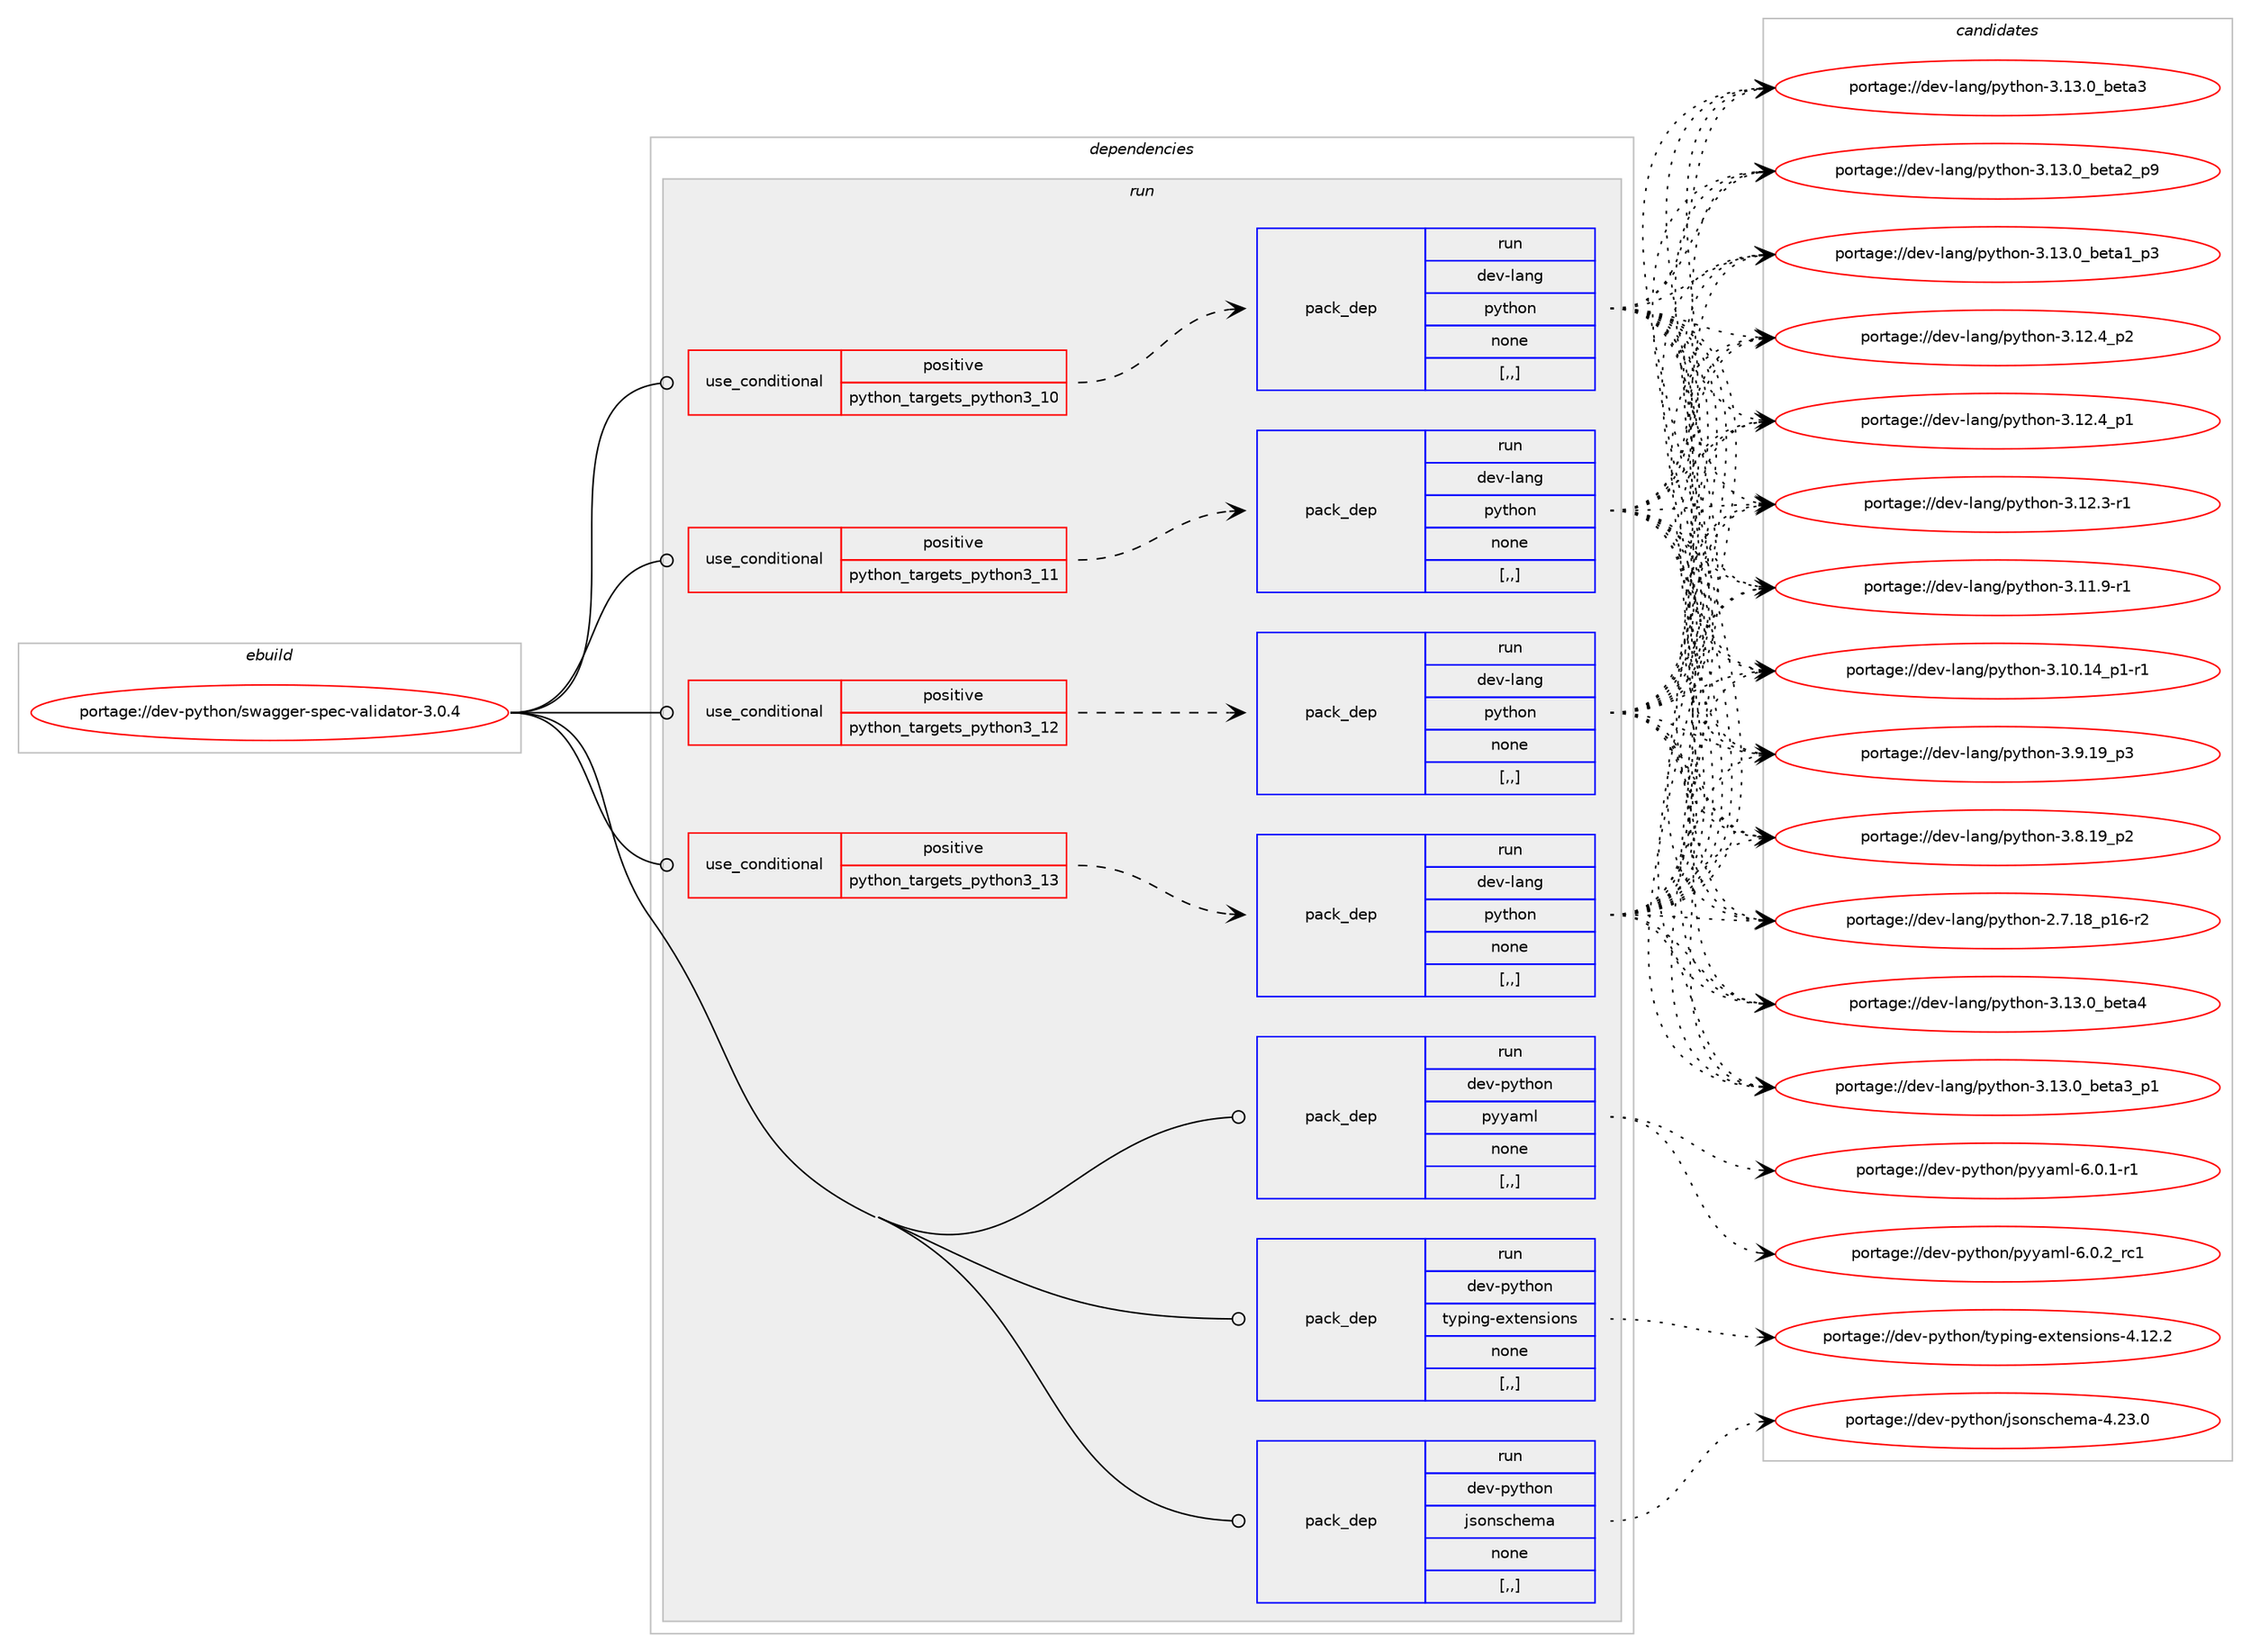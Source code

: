 digraph prolog {

# *************
# Graph options
# *************

newrank=true;
concentrate=true;
compound=true;
graph [rankdir=LR,fontname=Helvetica,fontsize=10,ranksep=1.5];#, ranksep=2.5, nodesep=0.2];
edge  [arrowhead=vee];
node  [fontname=Helvetica,fontsize=10];

# **********
# The ebuild
# **********

subgraph cluster_leftcol {
color=gray;
label=<<i>ebuild</i>>;
id [label="portage://dev-python/swagger-spec-validator-3.0.4", color=red, width=4, href="../dev-python/swagger-spec-validator-3.0.4.svg"];
}

# ****************
# The dependencies
# ****************

subgraph cluster_midcol {
color=gray;
label=<<i>dependencies</i>>;
subgraph cluster_compile {
fillcolor="#eeeeee";
style=filled;
label=<<i>compile</i>>;
}
subgraph cluster_compileandrun {
fillcolor="#eeeeee";
style=filled;
label=<<i>compile and run</i>>;
}
subgraph cluster_run {
fillcolor="#eeeeee";
style=filled;
label=<<i>run</i>>;
subgraph cond40314 {
dependency165382 [label=<<TABLE BORDER="0" CELLBORDER="1" CELLSPACING="0" CELLPADDING="4"><TR><TD ROWSPAN="3" CELLPADDING="10">use_conditional</TD></TR><TR><TD>positive</TD></TR><TR><TD>python_targets_python3_10</TD></TR></TABLE>>, shape=none, color=red];
subgraph pack123795 {
dependency165383 [label=<<TABLE BORDER="0" CELLBORDER="1" CELLSPACING="0" CELLPADDING="4" WIDTH="220"><TR><TD ROWSPAN="6" CELLPADDING="30">pack_dep</TD></TR><TR><TD WIDTH="110">run</TD></TR><TR><TD>dev-lang</TD></TR><TR><TD>python</TD></TR><TR><TD>none</TD></TR><TR><TD>[,,]</TD></TR></TABLE>>, shape=none, color=blue];
}
dependency165382:e -> dependency165383:w [weight=20,style="dashed",arrowhead="vee"];
}
id:e -> dependency165382:w [weight=20,style="solid",arrowhead="odot"];
subgraph cond40315 {
dependency165384 [label=<<TABLE BORDER="0" CELLBORDER="1" CELLSPACING="0" CELLPADDING="4"><TR><TD ROWSPAN="3" CELLPADDING="10">use_conditional</TD></TR><TR><TD>positive</TD></TR><TR><TD>python_targets_python3_11</TD></TR></TABLE>>, shape=none, color=red];
subgraph pack123796 {
dependency165385 [label=<<TABLE BORDER="0" CELLBORDER="1" CELLSPACING="0" CELLPADDING="4" WIDTH="220"><TR><TD ROWSPAN="6" CELLPADDING="30">pack_dep</TD></TR><TR><TD WIDTH="110">run</TD></TR><TR><TD>dev-lang</TD></TR><TR><TD>python</TD></TR><TR><TD>none</TD></TR><TR><TD>[,,]</TD></TR></TABLE>>, shape=none, color=blue];
}
dependency165384:e -> dependency165385:w [weight=20,style="dashed",arrowhead="vee"];
}
id:e -> dependency165384:w [weight=20,style="solid",arrowhead="odot"];
subgraph cond40316 {
dependency165386 [label=<<TABLE BORDER="0" CELLBORDER="1" CELLSPACING="0" CELLPADDING="4"><TR><TD ROWSPAN="3" CELLPADDING="10">use_conditional</TD></TR><TR><TD>positive</TD></TR><TR><TD>python_targets_python3_12</TD></TR></TABLE>>, shape=none, color=red];
subgraph pack123797 {
dependency165387 [label=<<TABLE BORDER="0" CELLBORDER="1" CELLSPACING="0" CELLPADDING="4" WIDTH="220"><TR><TD ROWSPAN="6" CELLPADDING="30">pack_dep</TD></TR><TR><TD WIDTH="110">run</TD></TR><TR><TD>dev-lang</TD></TR><TR><TD>python</TD></TR><TR><TD>none</TD></TR><TR><TD>[,,]</TD></TR></TABLE>>, shape=none, color=blue];
}
dependency165386:e -> dependency165387:w [weight=20,style="dashed",arrowhead="vee"];
}
id:e -> dependency165386:w [weight=20,style="solid",arrowhead="odot"];
subgraph cond40317 {
dependency165388 [label=<<TABLE BORDER="0" CELLBORDER="1" CELLSPACING="0" CELLPADDING="4"><TR><TD ROWSPAN="3" CELLPADDING="10">use_conditional</TD></TR><TR><TD>positive</TD></TR><TR><TD>python_targets_python3_13</TD></TR></TABLE>>, shape=none, color=red];
subgraph pack123798 {
dependency165389 [label=<<TABLE BORDER="0" CELLBORDER="1" CELLSPACING="0" CELLPADDING="4" WIDTH="220"><TR><TD ROWSPAN="6" CELLPADDING="30">pack_dep</TD></TR><TR><TD WIDTH="110">run</TD></TR><TR><TD>dev-lang</TD></TR><TR><TD>python</TD></TR><TR><TD>none</TD></TR><TR><TD>[,,]</TD></TR></TABLE>>, shape=none, color=blue];
}
dependency165388:e -> dependency165389:w [weight=20,style="dashed",arrowhead="vee"];
}
id:e -> dependency165388:w [weight=20,style="solid",arrowhead="odot"];
subgraph pack123799 {
dependency165390 [label=<<TABLE BORDER="0" CELLBORDER="1" CELLSPACING="0" CELLPADDING="4" WIDTH="220"><TR><TD ROWSPAN="6" CELLPADDING="30">pack_dep</TD></TR><TR><TD WIDTH="110">run</TD></TR><TR><TD>dev-python</TD></TR><TR><TD>jsonschema</TD></TR><TR><TD>none</TD></TR><TR><TD>[,,]</TD></TR></TABLE>>, shape=none, color=blue];
}
id:e -> dependency165390:w [weight=20,style="solid",arrowhead="odot"];
subgraph pack123800 {
dependency165391 [label=<<TABLE BORDER="0" CELLBORDER="1" CELLSPACING="0" CELLPADDING="4" WIDTH="220"><TR><TD ROWSPAN="6" CELLPADDING="30">pack_dep</TD></TR><TR><TD WIDTH="110">run</TD></TR><TR><TD>dev-python</TD></TR><TR><TD>pyyaml</TD></TR><TR><TD>none</TD></TR><TR><TD>[,,]</TD></TR></TABLE>>, shape=none, color=blue];
}
id:e -> dependency165391:w [weight=20,style="solid",arrowhead="odot"];
subgraph pack123801 {
dependency165392 [label=<<TABLE BORDER="0" CELLBORDER="1" CELLSPACING="0" CELLPADDING="4" WIDTH="220"><TR><TD ROWSPAN="6" CELLPADDING="30">pack_dep</TD></TR><TR><TD WIDTH="110">run</TD></TR><TR><TD>dev-python</TD></TR><TR><TD>typing-extensions</TD></TR><TR><TD>none</TD></TR><TR><TD>[,,]</TD></TR></TABLE>>, shape=none, color=blue];
}
id:e -> dependency165392:w [weight=20,style="solid",arrowhead="odot"];
}
}

# **************
# The candidates
# **************

subgraph cluster_choices {
rank=same;
color=gray;
label=<<i>candidates</i>>;

subgraph choice123795 {
color=black;
nodesep=1;
choice1001011184510897110103471121211161041111104551464951464895981011169752 [label="portage://dev-lang/python-3.13.0_beta4", color=red, width=4,href="../dev-lang/python-3.13.0_beta4.svg"];
choice10010111845108971101034711212111610411111045514649514648959810111697519511249 [label="portage://dev-lang/python-3.13.0_beta3_p1", color=red, width=4,href="../dev-lang/python-3.13.0_beta3_p1.svg"];
choice1001011184510897110103471121211161041111104551464951464895981011169751 [label="portage://dev-lang/python-3.13.0_beta3", color=red, width=4,href="../dev-lang/python-3.13.0_beta3.svg"];
choice10010111845108971101034711212111610411111045514649514648959810111697509511257 [label="portage://dev-lang/python-3.13.0_beta2_p9", color=red, width=4,href="../dev-lang/python-3.13.0_beta2_p9.svg"];
choice10010111845108971101034711212111610411111045514649514648959810111697499511251 [label="portage://dev-lang/python-3.13.0_beta1_p3", color=red, width=4,href="../dev-lang/python-3.13.0_beta1_p3.svg"];
choice100101118451089711010347112121116104111110455146495046529511250 [label="portage://dev-lang/python-3.12.4_p2", color=red, width=4,href="../dev-lang/python-3.12.4_p2.svg"];
choice100101118451089711010347112121116104111110455146495046529511249 [label="portage://dev-lang/python-3.12.4_p1", color=red, width=4,href="../dev-lang/python-3.12.4_p1.svg"];
choice100101118451089711010347112121116104111110455146495046514511449 [label="portage://dev-lang/python-3.12.3-r1", color=red, width=4,href="../dev-lang/python-3.12.3-r1.svg"];
choice100101118451089711010347112121116104111110455146494946574511449 [label="portage://dev-lang/python-3.11.9-r1", color=red, width=4,href="../dev-lang/python-3.11.9-r1.svg"];
choice100101118451089711010347112121116104111110455146494846495295112494511449 [label="portage://dev-lang/python-3.10.14_p1-r1", color=red, width=4,href="../dev-lang/python-3.10.14_p1-r1.svg"];
choice100101118451089711010347112121116104111110455146574649579511251 [label="portage://dev-lang/python-3.9.19_p3", color=red, width=4,href="../dev-lang/python-3.9.19_p3.svg"];
choice100101118451089711010347112121116104111110455146564649579511250 [label="portage://dev-lang/python-3.8.19_p2", color=red, width=4,href="../dev-lang/python-3.8.19_p2.svg"];
choice100101118451089711010347112121116104111110455046554649569511249544511450 [label="portage://dev-lang/python-2.7.18_p16-r2", color=red, width=4,href="../dev-lang/python-2.7.18_p16-r2.svg"];
dependency165383:e -> choice1001011184510897110103471121211161041111104551464951464895981011169752:w [style=dotted,weight="100"];
dependency165383:e -> choice10010111845108971101034711212111610411111045514649514648959810111697519511249:w [style=dotted,weight="100"];
dependency165383:e -> choice1001011184510897110103471121211161041111104551464951464895981011169751:w [style=dotted,weight="100"];
dependency165383:e -> choice10010111845108971101034711212111610411111045514649514648959810111697509511257:w [style=dotted,weight="100"];
dependency165383:e -> choice10010111845108971101034711212111610411111045514649514648959810111697499511251:w [style=dotted,weight="100"];
dependency165383:e -> choice100101118451089711010347112121116104111110455146495046529511250:w [style=dotted,weight="100"];
dependency165383:e -> choice100101118451089711010347112121116104111110455146495046529511249:w [style=dotted,weight="100"];
dependency165383:e -> choice100101118451089711010347112121116104111110455146495046514511449:w [style=dotted,weight="100"];
dependency165383:e -> choice100101118451089711010347112121116104111110455146494946574511449:w [style=dotted,weight="100"];
dependency165383:e -> choice100101118451089711010347112121116104111110455146494846495295112494511449:w [style=dotted,weight="100"];
dependency165383:e -> choice100101118451089711010347112121116104111110455146574649579511251:w [style=dotted,weight="100"];
dependency165383:e -> choice100101118451089711010347112121116104111110455146564649579511250:w [style=dotted,weight="100"];
dependency165383:e -> choice100101118451089711010347112121116104111110455046554649569511249544511450:w [style=dotted,weight="100"];
}
subgraph choice123796 {
color=black;
nodesep=1;
choice1001011184510897110103471121211161041111104551464951464895981011169752 [label="portage://dev-lang/python-3.13.0_beta4", color=red, width=4,href="../dev-lang/python-3.13.0_beta4.svg"];
choice10010111845108971101034711212111610411111045514649514648959810111697519511249 [label="portage://dev-lang/python-3.13.0_beta3_p1", color=red, width=4,href="../dev-lang/python-3.13.0_beta3_p1.svg"];
choice1001011184510897110103471121211161041111104551464951464895981011169751 [label="portage://dev-lang/python-3.13.0_beta3", color=red, width=4,href="../dev-lang/python-3.13.0_beta3.svg"];
choice10010111845108971101034711212111610411111045514649514648959810111697509511257 [label="portage://dev-lang/python-3.13.0_beta2_p9", color=red, width=4,href="../dev-lang/python-3.13.0_beta2_p9.svg"];
choice10010111845108971101034711212111610411111045514649514648959810111697499511251 [label="portage://dev-lang/python-3.13.0_beta1_p3", color=red, width=4,href="../dev-lang/python-3.13.0_beta1_p3.svg"];
choice100101118451089711010347112121116104111110455146495046529511250 [label="portage://dev-lang/python-3.12.4_p2", color=red, width=4,href="../dev-lang/python-3.12.4_p2.svg"];
choice100101118451089711010347112121116104111110455146495046529511249 [label="portage://dev-lang/python-3.12.4_p1", color=red, width=4,href="../dev-lang/python-3.12.4_p1.svg"];
choice100101118451089711010347112121116104111110455146495046514511449 [label="portage://dev-lang/python-3.12.3-r1", color=red, width=4,href="../dev-lang/python-3.12.3-r1.svg"];
choice100101118451089711010347112121116104111110455146494946574511449 [label="portage://dev-lang/python-3.11.9-r1", color=red, width=4,href="../dev-lang/python-3.11.9-r1.svg"];
choice100101118451089711010347112121116104111110455146494846495295112494511449 [label="portage://dev-lang/python-3.10.14_p1-r1", color=red, width=4,href="../dev-lang/python-3.10.14_p1-r1.svg"];
choice100101118451089711010347112121116104111110455146574649579511251 [label="portage://dev-lang/python-3.9.19_p3", color=red, width=4,href="../dev-lang/python-3.9.19_p3.svg"];
choice100101118451089711010347112121116104111110455146564649579511250 [label="portage://dev-lang/python-3.8.19_p2", color=red, width=4,href="../dev-lang/python-3.8.19_p2.svg"];
choice100101118451089711010347112121116104111110455046554649569511249544511450 [label="portage://dev-lang/python-2.7.18_p16-r2", color=red, width=4,href="../dev-lang/python-2.7.18_p16-r2.svg"];
dependency165385:e -> choice1001011184510897110103471121211161041111104551464951464895981011169752:w [style=dotted,weight="100"];
dependency165385:e -> choice10010111845108971101034711212111610411111045514649514648959810111697519511249:w [style=dotted,weight="100"];
dependency165385:e -> choice1001011184510897110103471121211161041111104551464951464895981011169751:w [style=dotted,weight="100"];
dependency165385:e -> choice10010111845108971101034711212111610411111045514649514648959810111697509511257:w [style=dotted,weight="100"];
dependency165385:e -> choice10010111845108971101034711212111610411111045514649514648959810111697499511251:w [style=dotted,weight="100"];
dependency165385:e -> choice100101118451089711010347112121116104111110455146495046529511250:w [style=dotted,weight="100"];
dependency165385:e -> choice100101118451089711010347112121116104111110455146495046529511249:w [style=dotted,weight="100"];
dependency165385:e -> choice100101118451089711010347112121116104111110455146495046514511449:w [style=dotted,weight="100"];
dependency165385:e -> choice100101118451089711010347112121116104111110455146494946574511449:w [style=dotted,weight="100"];
dependency165385:e -> choice100101118451089711010347112121116104111110455146494846495295112494511449:w [style=dotted,weight="100"];
dependency165385:e -> choice100101118451089711010347112121116104111110455146574649579511251:w [style=dotted,weight="100"];
dependency165385:e -> choice100101118451089711010347112121116104111110455146564649579511250:w [style=dotted,weight="100"];
dependency165385:e -> choice100101118451089711010347112121116104111110455046554649569511249544511450:w [style=dotted,weight="100"];
}
subgraph choice123797 {
color=black;
nodesep=1;
choice1001011184510897110103471121211161041111104551464951464895981011169752 [label="portage://dev-lang/python-3.13.0_beta4", color=red, width=4,href="../dev-lang/python-3.13.0_beta4.svg"];
choice10010111845108971101034711212111610411111045514649514648959810111697519511249 [label="portage://dev-lang/python-3.13.0_beta3_p1", color=red, width=4,href="../dev-lang/python-3.13.0_beta3_p1.svg"];
choice1001011184510897110103471121211161041111104551464951464895981011169751 [label="portage://dev-lang/python-3.13.0_beta3", color=red, width=4,href="../dev-lang/python-3.13.0_beta3.svg"];
choice10010111845108971101034711212111610411111045514649514648959810111697509511257 [label="portage://dev-lang/python-3.13.0_beta2_p9", color=red, width=4,href="../dev-lang/python-3.13.0_beta2_p9.svg"];
choice10010111845108971101034711212111610411111045514649514648959810111697499511251 [label="portage://dev-lang/python-3.13.0_beta1_p3", color=red, width=4,href="../dev-lang/python-3.13.0_beta1_p3.svg"];
choice100101118451089711010347112121116104111110455146495046529511250 [label="portage://dev-lang/python-3.12.4_p2", color=red, width=4,href="../dev-lang/python-3.12.4_p2.svg"];
choice100101118451089711010347112121116104111110455146495046529511249 [label="portage://dev-lang/python-3.12.4_p1", color=red, width=4,href="../dev-lang/python-3.12.4_p1.svg"];
choice100101118451089711010347112121116104111110455146495046514511449 [label="portage://dev-lang/python-3.12.3-r1", color=red, width=4,href="../dev-lang/python-3.12.3-r1.svg"];
choice100101118451089711010347112121116104111110455146494946574511449 [label="portage://dev-lang/python-3.11.9-r1", color=red, width=4,href="../dev-lang/python-3.11.9-r1.svg"];
choice100101118451089711010347112121116104111110455146494846495295112494511449 [label="portage://dev-lang/python-3.10.14_p1-r1", color=red, width=4,href="../dev-lang/python-3.10.14_p1-r1.svg"];
choice100101118451089711010347112121116104111110455146574649579511251 [label="portage://dev-lang/python-3.9.19_p3", color=red, width=4,href="../dev-lang/python-3.9.19_p3.svg"];
choice100101118451089711010347112121116104111110455146564649579511250 [label="portage://dev-lang/python-3.8.19_p2", color=red, width=4,href="../dev-lang/python-3.8.19_p2.svg"];
choice100101118451089711010347112121116104111110455046554649569511249544511450 [label="portage://dev-lang/python-2.7.18_p16-r2", color=red, width=4,href="../dev-lang/python-2.7.18_p16-r2.svg"];
dependency165387:e -> choice1001011184510897110103471121211161041111104551464951464895981011169752:w [style=dotted,weight="100"];
dependency165387:e -> choice10010111845108971101034711212111610411111045514649514648959810111697519511249:w [style=dotted,weight="100"];
dependency165387:e -> choice1001011184510897110103471121211161041111104551464951464895981011169751:w [style=dotted,weight="100"];
dependency165387:e -> choice10010111845108971101034711212111610411111045514649514648959810111697509511257:w [style=dotted,weight="100"];
dependency165387:e -> choice10010111845108971101034711212111610411111045514649514648959810111697499511251:w [style=dotted,weight="100"];
dependency165387:e -> choice100101118451089711010347112121116104111110455146495046529511250:w [style=dotted,weight="100"];
dependency165387:e -> choice100101118451089711010347112121116104111110455146495046529511249:w [style=dotted,weight="100"];
dependency165387:e -> choice100101118451089711010347112121116104111110455146495046514511449:w [style=dotted,weight="100"];
dependency165387:e -> choice100101118451089711010347112121116104111110455146494946574511449:w [style=dotted,weight="100"];
dependency165387:e -> choice100101118451089711010347112121116104111110455146494846495295112494511449:w [style=dotted,weight="100"];
dependency165387:e -> choice100101118451089711010347112121116104111110455146574649579511251:w [style=dotted,weight="100"];
dependency165387:e -> choice100101118451089711010347112121116104111110455146564649579511250:w [style=dotted,weight="100"];
dependency165387:e -> choice100101118451089711010347112121116104111110455046554649569511249544511450:w [style=dotted,weight="100"];
}
subgraph choice123798 {
color=black;
nodesep=1;
choice1001011184510897110103471121211161041111104551464951464895981011169752 [label="portage://dev-lang/python-3.13.0_beta4", color=red, width=4,href="../dev-lang/python-3.13.0_beta4.svg"];
choice10010111845108971101034711212111610411111045514649514648959810111697519511249 [label="portage://dev-lang/python-3.13.0_beta3_p1", color=red, width=4,href="../dev-lang/python-3.13.0_beta3_p1.svg"];
choice1001011184510897110103471121211161041111104551464951464895981011169751 [label="portage://dev-lang/python-3.13.0_beta3", color=red, width=4,href="../dev-lang/python-3.13.0_beta3.svg"];
choice10010111845108971101034711212111610411111045514649514648959810111697509511257 [label="portage://dev-lang/python-3.13.0_beta2_p9", color=red, width=4,href="../dev-lang/python-3.13.0_beta2_p9.svg"];
choice10010111845108971101034711212111610411111045514649514648959810111697499511251 [label="portage://dev-lang/python-3.13.0_beta1_p3", color=red, width=4,href="../dev-lang/python-3.13.0_beta1_p3.svg"];
choice100101118451089711010347112121116104111110455146495046529511250 [label="portage://dev-lang/python-3.12.4_p2", color=red, width=4,href="../dev-lang/python-3.12.4_p2.svg"];
choice100101118451089711010347112121116104111110455146495046529511249 [label="portage://dev-lang/python-3.12.4_p1", color=red, width=4,href="../dev-lang/python-3.12.4_p1.svg"];
choice100101118451089711010347112121116104111110455146495046514511449 [label="portage://dev-lang/python-3.12.3-r1", color=red, width=4,href="../dev-lang/python-3.12.3-r1.svg"];
choice100101118451089711010347112121116104111110455146494946574511449 [label="portage://dev-lang/python-3.11.9-r1", color=red, width=4,href="../dev-lang/python-3.11.9-r1.svg"];
choice100101118451089711010347112121116104111110455146494846495295112494511449 [label="portage://dev-lang/python-3.10.14_p1-r1", color=red, width=4,href="../dev-lang/python-3.10.14_p1-r1.svg"];
choice100101118451089711010347112121116104111110455146574649579511251 [label="portage://dev-lang/python-3.9.19_p3", color=red, width=4,href="../dev-lang/python-3.9.19_p3.svg"];
choice100101118451089711010347112121116104111110455146564649579511250 [label="portage://dev-lang/python-3.8.19_p2", color=red, width=4,href="../dev-lang/python-3.8.19_p2.svg"];
choice100101118451089711010347112121116104111110455046554649569511249544511450 [label="portage://dev-lang/python-2.7.18_p16-r2", color=red, width=4,href="../dev-lang/python-2.7.18_p16-r2.svg"];
dependency165389:e -> choice1001011184510897110103471121211161041111104551464951464895981011169752:w [style=dotted,weight="100"];
dependency165389:e -> choice10010111845108971101034711212111610411111045514649514648959810111697519511249:w [style=dotted,weight="100"];
dependency165389:e -> choice1001011184510897110103471121211161041111104551464951464895981011169751:w [style=dotted,weight="100"];
dependency165389:e -> choice10010111845108971101034711212111610411111045514649514648959810111697509511257:w [style=dotted,weight="100"];
dependency165389:e -> choice10010111845108971101034711212111610411111045514649514648959810111697499511251:w [style=dotted,weight="100"];
dependency165389:e -> choice100101118451089711010347112121116104111110455146495046529511250:w [style=dotted,weight="100"];
dependency165389:e -> choice100101118451089711010347112121116104111110455146495046529511249:w [style=dotted,weight="100"];
dependency165389:e -> choice100101118451089711010347112121116104111110455146495046514511449:w [style=dotted,weight="100"];
dependency165389:e -> choice100101118451089711010347112121116104111110455146494946574511449:w [style=dotted,weight="100"];
dependency165389:e -> choice100101118451089711010347112121116104111110455146494846495295112494511449:w [style=dotted,weight="100"];
dependency165389:e -> choice100101118451089711010347112121116104111110455146574649579511251:w [style=dotted,weight="100"];
dependency165389:e -> choice100101118451089711010347112121116104111110455146564649579511250:w [style=dotted,weight="100"];
dependency165389:e -> choice100101118451089711010347112121116104111110455046554649569511249544511450:w [style=dotted,weight="100"];
}
subgraph choice123799 {
color=black;
nodesep=1;
choice1001011184511212111610411111047106115111110115991041011099745524650514648 [label="portage://dev-python/jsonschema-4.23.0", color=red, width=4,href="../dev-python/jsonschema-4.23.0.svg"];
dependency165390:e -> choice1001011184511212111610411111047106115111110115991041011099745524650514648:w [style=dotted,weight="100"];
}
subgraph choice123800 {
color=black;
nodesep=1;
choice100101118451121211161041111104711212112197109108455446484650951149949 [label="portage://dev-python/pyyaml-6.0.2_rc1", color=red, width=4,href="../dev-python/pyyaml-6.0.2_rc1.svg"];
choice1001011184511212111610411111047112121121971091084554464846494511449 [label="portage://dev-python/pyyaml-6.0.1-r1", color=red, width=4,href="../dev-python/pyyaml-6.0.1-r1.svg"];
dependency165391:e -> choice100101118451121211161041111104711212112197109108455446484650951149949:w [style=dotted,weight="100"];
dependency165391:e -> choice1001011184511212111610411111047112121121971091084554464846494511449:w [style=dotted,weight="100"];
}
subgraph choice123801 {
color=black;
nodesep=1;
choice10010111845112121116104111110471161211121051101034510112011610111011510511111011545524649504650 [label="portage://dev-python/typing-extensions-4.12.2", color=red, width=4,href="../dev-python/typing-extensions-4.12.2.svg"];
dependency165392:e -> choice10010111845112121116104111110471161211121051101034510112011610111011510511111011545524649504650:w [style=dotted,weight="100"];
}
}

}
